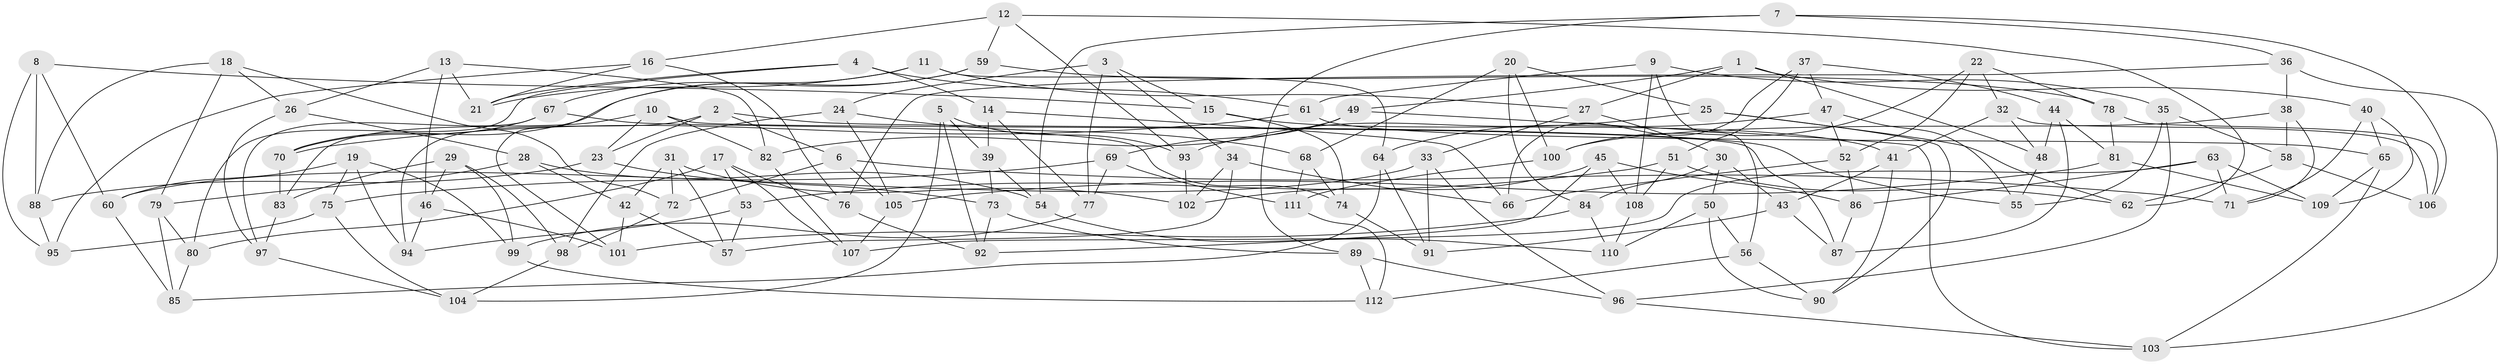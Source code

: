 // coarse degree distribution, {11: 0.05357142857142857, 4: 0.5892857142857143, 8: 0.08928571428571429, 7: 0.05357142857142857, 9: 0.03571428571428571, 5: 0.03571428571428571, 10: 0.03571428571428571, 3: 0.10714285714285714}
// Generated by graph-tools (version 1.1) at 2025/53/03/04/25 22:53:51]
// undirected, 112 vertices, 224 edges
graph export_dot {
  node [color=gray90,style=filled];
  1;
  2;
  3;
  4;
  5;
  6;
  7;
  8;
  9;
  10;
  11;
  12;
  13;
  14;
  15;
  16;
  17;
  18;
  19;
  20;
  21;
  22;
  23;
  24;
  25;
  26;
  27;
  28;
  29;
  30;
  31;
  32;
  33;
  34;
  35;
  36;
  37;
  38;
  39;
  40;
  41;
  42;
  43;
  44;
  45;
  46;
  47;
  48;
  49;
  50;
  51;
  52;
  53;
  54;
  55;
  56;
  57;
  58;
  59;
  60;
  61;
  62;
  63;
  64;
  65;
  66;
  67;
  68;
  69;
  70;
  71;
  72;
  73;
  74;
  75;
  76;
  77;
  78;
  79;
  80;
  81;
  82;
  83;
  84;
  85;
  86;
  87;
  88;
  89;
  90;
  91;
  92;
  93;
  94;
  95;
  96;
  97;
  98;
  99;
  100;
  101;
  102;
  103;
  104;
  105;
  106;
  107;
  108;
  109;
  110;
  111;
  112;
  1 -- 49;
  1 -- 40;
  1 -- 48;
  1 -- 27;
  2 -- 23;
  2 -- 6;
  2 -- 94;
  2 -- 55;
  3 -- 24;
  3 -- 15;
  3 -- 34;
  3 -- 77;
  4 -- 21;
  4 -- 14;
  4 -- 61;
  4 -- 80;
  5 -- 93;
  5 -- 104;
  5 -- 39;
  5 -- 92;
  6 -- 71;
  6 -- 72;
  6 -- 105;
  7 -- 89;
  7 -- 54;
  7 -- 106;
  7 -- 36;
  8 -- 88;
  8 -- 15;
  8 -- 60;
  8 -- 95;
  9 -- 61;
  9 -- 108;
  9 -- 56;
  9 -- 35;
  10 -- 82;
  10 -- 83;
  10 -- 23;
  10 -- 87;
  11 -- 27;
  11 -- 21;
  11 -- 101;
  11 -- 64;
  12 -- 59;
  12 -- 16;
  12 -- 62;
  12 -- 93;
  13 -- 26;
  13 -- 46;
  13 -- 82;
  13 -- 21;
  14 -- 39;
  14 -- 66;
  14 -- 77;
  15 -- 41;
  15 -- 74;
  16 -- 95;
  16 -- 21;
  16 -- 76;
  17 -- 76;
  17 -- 53;
  17 -- 80;
  17 -- 107;
  18 -- 88;
  18 -- 72;
  18 -- 26;
  18 -- 79;
  19 -- 60;
  19 -- 75;
  19 -- 99;
  19 -- 94;
  20 -- 25;
  20 -- 68;
  20 -- 100;
  20 -- 84;
  22 -- 32;
  22 -- 52;
  22 -- 100;
  22 -- 78;
  23 -- 73;
  23 -- 88;
  24 -- 98;
  24 -- 105;
  24 -- 68;
  25 -- 93;
  25 -- 90;
  25 -- 62;
  26 -- 28;
  26 -- 97;
  27 -- 33;
  27 -- 30;
  28 -- 42;
  28 -- 79;
  28 -- 54;
  29 -- 83;
  29 -- 99;
  29 -- 46;
  29 -- 98;
  30 -- 50;
  30 -- 43;
  30 -- 84;
  31 -- 102;
  31 -- 57;
  31 -- 42;
  31 -- 72;
  32 -- 48;
  32 -- 106;
  32 -- 41;
  33 -- 60;
  33 -- 91;
  33 -- 96;
  34 -- 57;
  34 -- 66;
  34 -- 102;
  35 -- 58;
  35 -- 96;
  35 -- 55;
  36 -- 103;
  36 -- 76;
  36 -- 38;
  37 -- 66;
  37 -- 51;
  37 -- 47;
  37 -- 44;
  38 -- 71;
  38 -- 100;
  38 -- 58;
  39 -- 54;
  39 -- 73;
  40 -- 65;
  40 -- 109;
  40 -- 71;
  41 -- 90;
  41 -- 43;
  42 -- 57;
  42 -- 101;
  43 -- 91;
  43 -- 87;
  44 -- 48;
  44 -- 87;
  44 -- 81;
  45 -- 86;
  45 -- 92;
  45 -- 108;
  45 -- 102;
  46 -- 101;
  46 -- 94;
  47 -- 52;
  47 -- 55;
  47 -- 64;
  48 -- 55;
  49 -- 82;
  49 -- 103;
  49 -- 69;
  50 -- 90;
  50 -- 110;
  50 -- 56;
  51 -- 108;
  51 -- 53;
  51 -- 62;
  52 -- 86;
  52 -- 66;
  53 -- 57;
  53 -- 94;
  54 -- 110;
  56 -- 112;
  56 -- 90;
  58 -- 106;
  58 -- 62;
  59 -- 78;
  59 -- 67;
  59 -- 70;
  60 -- 85;
  61 -- 65;
  61 -- 70;
  63 -- 86;
  63 -- 107;
  63 -- 109;
  63 -- 71;
  64 -- 85;
  64 -- 91;
  65 -- 109;
  65 -- 103;
  67 -- 70;
  67 -- 74;
  67 -- 97;
  68 -- 74;
  68 -- 111;
  69 -- 75;
  69 -- 77;
  69 -- 111;
  70 -- 83;
  72 -- 98;
  73 -- 89;
  73 -- 92;
  74 -- 91;
  75 -- 95;
  75 -- 104;
  76 -- 92;
  77 -- 99;
  78 -- 106;
  78 -- 81;
  79 -- 85;
  79 -- 80;
  80 -- 85;
  81 -- 105;
  81 -- 109;
  82 -- 107;
  83 -- 97;
  84 -- 110;
  84 -- 101;
  86 -- 87;
  88 -- 95;
  89 -- 112;
  89 -- 96;
  93 -- 102;
  96 -- 103;
  97 -- 104;
  98 -- 104;
  99 -- 112;
  100 -- 111;
  105 -- 107;
  108 -- 110;
  111 -- 112;
}
